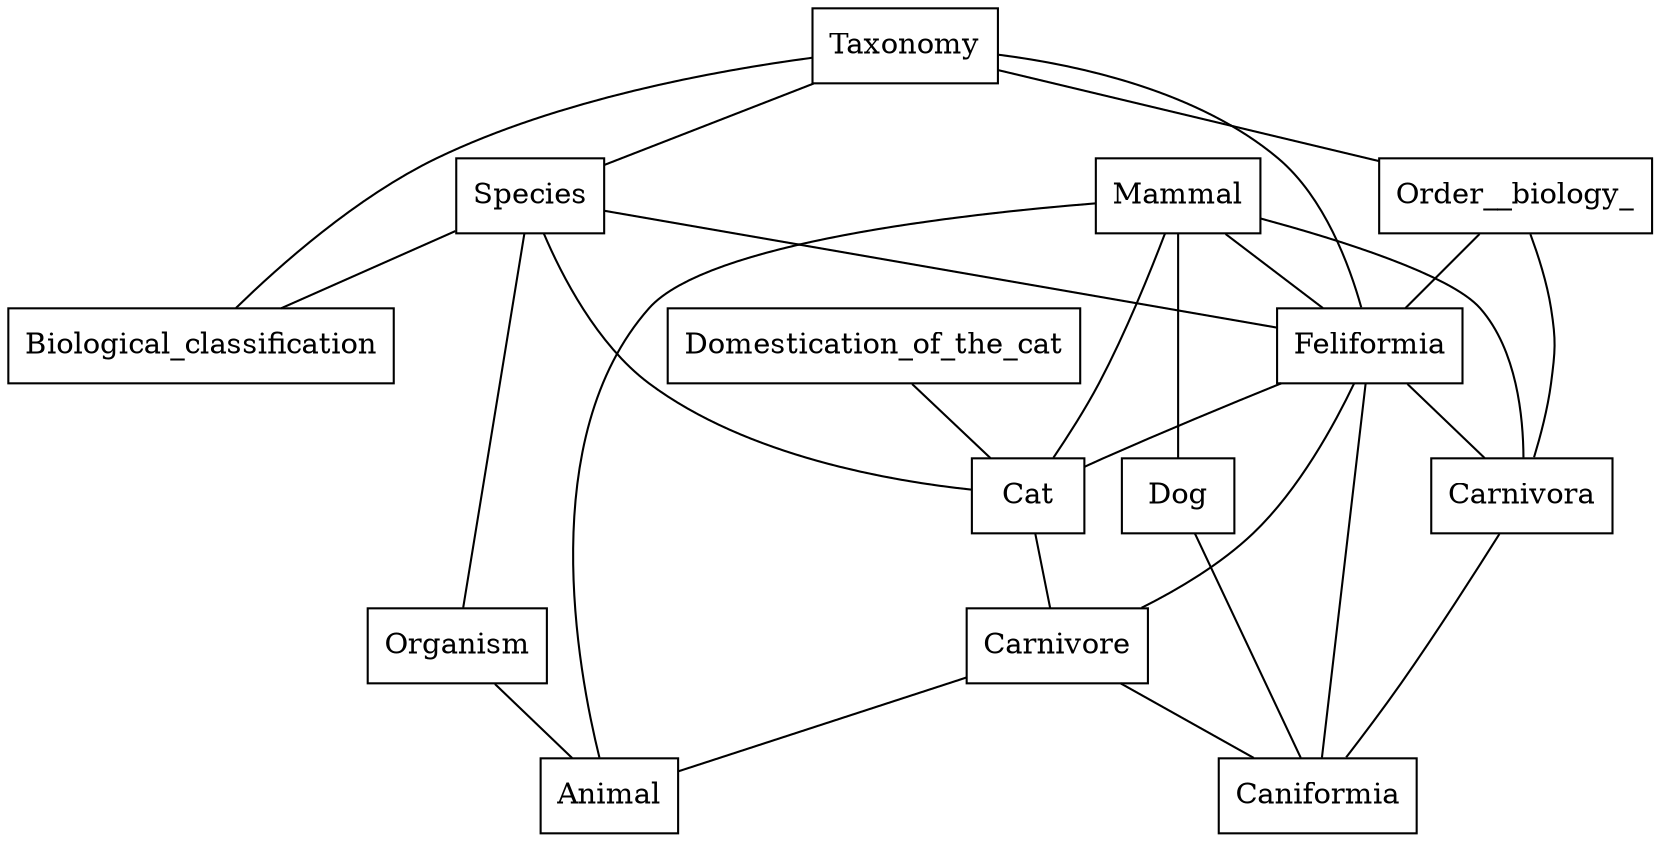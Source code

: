 digraph G {
  Organism [fillcolor="#0003E8", shape=box, ];
  Animal [fillcolor="#0003E8", shape=box, ];
  Carnivora [fillcolor="#0003E8", shape=box, ];
  Mammal [fillcolor="#0003E8", shape=box, ];
  Order__biology_ [fillcolor="#0003E8", shape=box, ];
  Dog [fillcolor="#0003E8", shape=box, ];
  Feliformia [fillcolor="#0003E8", shape=box, ];
  Taxonomy [fillcolor="#0003E8", shape=box, ];
  Domestication_of_the_cat [fillcolor="#0003E8", shape=box, ];
  Carnivore [fillcolor="#0003E8", shape=box, ];
  Cat [fillcolor="#0003E8", shape=box, ];
  Biological_classification [fillcolor="#0003E8", shape=box, ];
  Caniformia [fillcolor="#0003E8", shape=box, ];
  Species [fillcolor="#0003E8", shape=box, ];
  
  
  Organism -> Animal [dir=none, ];
  Carnivora -> Caniformia [dir=none, ];
  Mammal -> Animal [dir=none, ];
  Mammal -> Carnivora [dir=none, ];
  Mammal -> Cat [dir=none, ];
  Mammal -> Dog [dir=none, ];
  Mammal -> Feliformia [dir=none, ];
  Order__biology_ -> Carnivora [dir=none, ];
  Order__biology_ -> Feliformia [dir=none, ];
  Dog -> Caniformia [dir=none, ];
  Feliformia -> Caniformia [dir=none, ];
  Feliformia -> Carnivora [dir=none, ];
  Feliformia -> Carnivore [dir=none, ];
  Feliformia -> Cat [dir=none, ];
  Taxonomy -> Biological_classification [dir=none, ];
  Taxonomy -> Feliformia [dir=none, ];
  Taxonomy -> Order__biology_ [dir=none, ];
  Taxonomy -> Species [dir=none, ];
  Domestication_of_the_cat -> Cat [dir=none, ];
  Carnivore -> Animal [dir=none, ];
  Carnivore -> Caniformia [dir=none, ];
  Cat -> Carnivore [dir=none, ];
  Species -> Biological_classification [dir=none, ];
  Species -> Cat [dir=none, ];
  Species -> Feliformia [dir=none, ];
  Species -> Organism [dir=none, ];
  
  }
